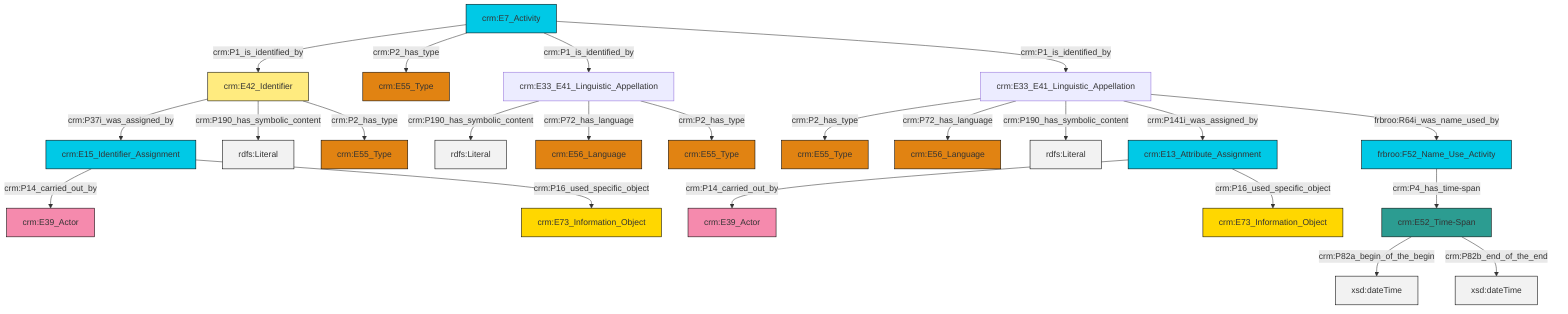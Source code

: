 graph TD
classDef Literal fill:#f2f2f2,stroke:#000000;
classDef CRM_Entity fill:#FFFFFF,stroke:#000000;
classDef Temporal_Entity fill:#00C9E6, stroke:#000000;
classDef Type fill:#E18312, stroke:#000000;
classDef Time-Span fill:#2C9C91, stroke:#000000;
classDef Appellation fill:#FFEB7F, stroke:#000000;
classDef Place fill:#008836, stroke:#000000;
classDef Persistent_Item fill:#B266B2, stroke:#000000;
classDef Conceptual_Object fill:#FFD700, stroke:#000000;
classDef Physical_Thing fill:#D2B48C, stroke:#000000;
classDef Actor fill:#f58aad, stroke:#000000;
classDef PC_Classes fill:#4ce600, stroke:#000000;
classDef Multi fill:#cccccc,stroke:#000000;

0["crm:E33_E41_Linguistic_Appellation"]:::Default -->|crm:P190_has_symbolic_content| 1[rdfs:Literal]:::Literal
2["crm:E42_Identifier"]:::Appellation -->|crm:P37i_was_assigned_by| 3["crm:E15_Identifier_Assignment"]:::Temporal_Entity
4["crm:E7_Activity"]:::Temporal_Entity -->|crm:P1_is_identified_by| 2["crm:E42_Identifier"]:::Appellation
7["crm:E33_E41_Linguistic_Appellation"]:::Default -->|crm:P2_has_type| 8["crm:E55_Type"]:::Type
7["crm:E33_E41_Linguistic_Appellation"]:::Default -->|crm:P72_has_language| 9["crm:E56_Language"]:::Type
3["crm:E15_Identifier_Assignment"]:::Temporal_Entity -->|crm:P14_carried_out_by| 18["crm:E39_Actor"]:::Actor
22["frbroo:F52_Name_Use_Activity"]:::Temporal_Entity -->|crm:P4_has_time-span| 5["crm:E52_Time-Span"]:::Time-Span
3["crm:E15_Identifier_Assignment"]:::Temporal_Entity -->|crm:P16_used_specific_object| 25["crm:E73_Information_Object"]:::Conceptual_Object
5["crm:E52_Time-Span"]:::Time-Span -->|crm:P82a_begin_of_the_begin| 26[xsd:dateTime]:::Literal
7["crm:E33_E41_Linguistic_Appellation"]:::Default -->|crm:P190_has_symbolic_content| 27[rdfs:Literal]:::Literal
16["crm:E13_Attribute_Assignment"]:::Temporal_Entity -->|crm:P14_carried_out_by| 29["crm:E39_Actor"]:::Actor
0["crm:E33_E41_Linguistic_Appellation"]:::Default -->|crm:P72_has_language| 14["crm:E56_Language"]:::Type
7["crm:E33_E41_Linguistic_Appellation"]:::Default -->|crm:P141i_was_assigned_by| 16["crm:E13_Attribute_Assignment"]:::Temporal_Entity
2["crm:E42_Identifier"]:::Appellation -->|crm:P190_has_symbolic_content| 36[rdfs:Literal]:::Literal
16["crm:E13_Attribute_Assignment"]:::Temporal_Entity -->|crm:P16_used_specific_object| 19["crm:E73_Information_Object"]:::Conceptual_Object
7["crm:E33_E41_Linguistic_Appellation"]:::Default -->|frbroo:R64i_was_name_used_by| 22["frbroo:F52_Name_Use_Activity"]:::Temporal_Entity
4["crm:E7_Activity"]:::Temporal_Entity -->|crm:P2_has_type| 23["crm:E55_Type"]:::Type
2["crm:E42_Identifier"]:::Appellation -->|crm:P2_has_type| 39["crm:E55_Type"]:::Type
0["crm:E33_E41_Linguistic_Appellation"]:::Default -->|crm:P2_has_type| 33["crm:E55_Type"]:::Type
4["crm:E7_Activity"]:::Temporal_Entity -->|crm:P1_is_identified_by| 0["crm:E33_E41_Linguistic_Appellation"]:::Default
4["crm:E7_Activity"]:::Temporal_Entity -->|crm:P1_is_identified_by| 7["crm:E33_E41_Linguistic_Appellation"]:::Default
5["crm:E52_Time-Span"]:::Time-Span -->|crm:P82b_end_of_the_end| 41[xsd:dateTime]:::Literal